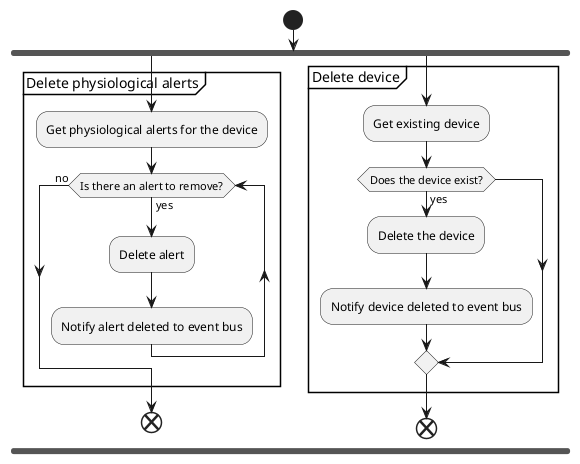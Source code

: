 @startuml Sensor removed event received
start
fork
    group Delete physiological alerts
        :Get physiological alerts for the device;
        while (Is there an alert to remove?) is (yes)
            :Delete alert;
            :Notify alert deleted to event bus;
        end while (no)
    end group

    end
fork again
    group Delete device
        :Get existing device;
        if (Does the device exist?) is (yes) then
            :Delete the device;
            :Notify device deleted to event bus;
        endif
    end group

    end
end fork
@enduml